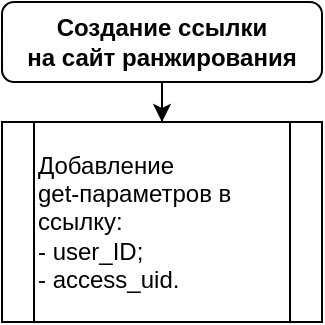 <mxfile version="24.7.13">
  <diagram name="Main" id="tG0Dio7kbklUVnzojoCp">
    <mxGraphModel dx="766" dy="360" grid="1" gridSize="10" guides="1" tooltips="1" connect="1" arrows="1" fold="1" page="1" pageScale="1" pageWidth="827" pageHeight="1169" math="0" shadow="0">
      <root>
        <mxCell id="0" />
        <mxCell id="1" parent="0" />
        <mxCell id="c_PLDRZkVuCWvCYKyr_8-3" style="edgeStyle=orthogonalEdgeStyle;rounded=0;orthogonalLoop=1;jettySize=auto;html=1;entryX=0.5;entryY=0;entryDx=0;entryDy=0;" edge="1" parent="1" source="c_PLDRZkVuCWvCYKyr_8-1" target="c_PLDRZkVuCWvCYKyr_8-2">
          <mxGeometry relative="1" as="geometry" />
        </mxCell>
        <mxCell id="c_PLDRZkVuCWvCYKyr_8-1" value="Создание ссылки&lt;div&gt;на сайт ранжирования&lt;/div&gt;" style="rounded=1;whiteSpace=wrap;html=1;fontStyle=1" vertex="1" parent="1">
          <mxGeometry x="40" y="40" width="160" height="40" as="geometry" />
        </mxCell>
        <mxCell id="c_PLDRZkVuCWvCYKyr_8-2" value="Добавление&lt;div&gt;get-параметров в ссылку:&lt;div&gt;- user_ID;&lt;/div&gt;&lt;div&gt;- access_uid.&lt;/div&gt;&lt;/div&gt;" style="shape=process;whiteSpace=wrap;html=1;backgroundOutline=1;align=left;" vertex="1" parent="1">
          <mxGeometry x="40" y="100" width="160" height="100" as="geometry" />
        </mxCell>
      </root>
    </mxGraphModel>
  </diagram>
</mxfile>
